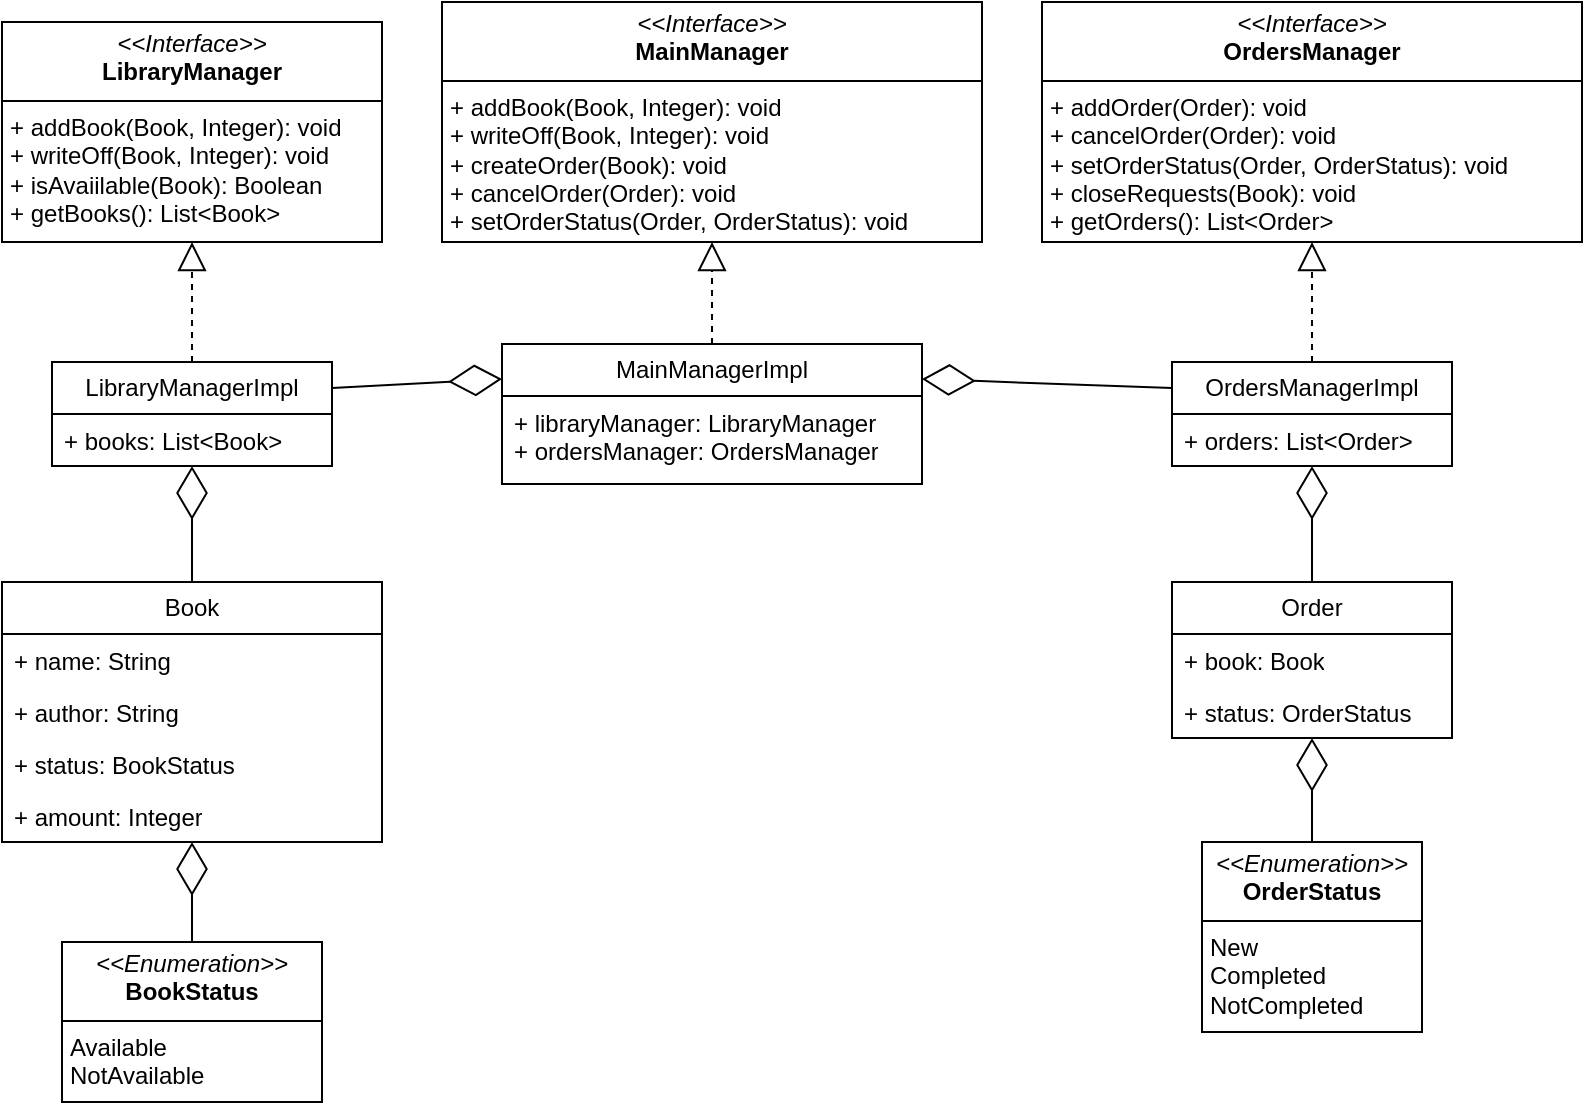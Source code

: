 <mxfile version="24.8.6">
  <diagram name="Страница — 1" id="tJWHBo-NuKDa7qp_uTNU">
    <mxGraphModel dx="1074" dy="715" grid="0" gridSize="10" guides="1" tooltips="1" connect="1" arrows="1" fold="1" page="1" pageScale="1" pageWidth="3300" pageHeight="4681" math="0" shadow="0">
      <root>
        <mxCell id="0" />
        <mxCell id="1" parent="0" />
        <mxCell id="FfOejDAqu6Li9HFzSHTp-1" value="LibraryManagerImpl" style="swimlane;fontStyle=0;childLayout=stackLayout;horizontal=1;startSize=26;fillColor=none;horizontalStack=0;resizeParent=1;resizeParentMax=0;resizeLast=0;collapsible=1;marginBottom=0;whiteSpace=wrap;html=1;" vertex="1" parent="1">
          <mxGeometry x="165" y="450" width="140" height="52" as="geometry" />
        </mxCell>
        <mxCell id="FfOejDAqu6Li9HFzSHTp-3" value="+ books: List&amp;lt;Book&amp;gt;" style="text;strokeColor=none;fillColor=none;align=left;verticalAlign=top;spacingLeft=4;spacingRight=4;overflow=hidden;rotatable=0;points=[[0,0.5],[1,0.5]];portConstraint=eastwest;whiteSpace=wrap;html=1;" vertex="1" parent="FfOejDAqu6Li9HFzSHTp-1">
          <mxGeometry y="26" width="140" height="26" as="geometry" />
        </mxCell>
        <mxCell id="FfOejDAqu6Li9HFzSHTp-6" value="&lt;p style=&quot;margin:0px;margin-top:4px;text-align:center;&quot;&gt;&lt;i&gt;&amp;lt;&amp;lt;Interface&amp;gt;&amp;gt;&lt;/i&gt;&lt;br&gt;&lt;b&gt;LibraryManager&lt;/b&gt;&lt;/p&gt;&lt;hr size=&quot;1&quot; style=&quot;border-style:solid;&quot;&gt;&lt;p style=&quot;margin:0px;margin-left:4px;&quot;&gt;+ addBook(Book, Integer): void&lt;br&gt;+ writeOff(Book, Integer): void&lt;/p&gt;&lt;p style=&quot;margin:0px;margin-left:4px;&quot;&gt;+ isAvaiilable(Book): Boolean&lt;/p&gt;&lt;p style=&quot;margin:0px;margin-left:4px;&quot;&gt;+ getBooks(): List&amp;lt;Book&amp;gt;&lt;/p&gt;" style="verticalAlign=top;align=left;overflow=fill;html=1;whiteSpace=wrap;" vertex="1" parent="1">
          <mxGeometry x="140" y="280" width="190" height="110" as="geometry" />
        </mxCell>
        <mxCell id="FfOejDAqu6Li9HFzSHTp-7" value="" style="endArrow=block;dashed=1;endFill=0;endSize=12;html=1;rounded=0;entryX=0.5;entryY=1;entryDx=0;entryDy=0;exitX=0.5;exitY=0;exitDx=0;exitDy=0;" edge="1" parent="1" source="FfOejDAqu6Li9HFzSHTp-1" target="FfOejDAqu6Li9HFzSHTp-6">
          <mxGeometry width="160" relative="1" as="geometry">
            <mxPoint x="165" y="400" as="sourcePoint" />
            <mxPoint x="325" y="400" as="targetPoint" />
          </mxGeometry>
        </mxCell>
        <mxCell id="FfOejDAqu6Li9HFzSHTp-8" value="&lt;p style=&quot;margin:0px;margin-top:4px;text-align:center;&quot;&gt;&lt;i&gt;&amp;lt;&amp;lt;Interface&amp;gt;&amp;gt;&lt;/i&gt;&lt;br&gt;&lt;b&gt;OrdersManager&lt;/b&gt;&lt;/p&gt;&lt;hr size=&quot;1&quot; style=&quot;border-style:solid;&quot;&gt;&lt;p style=&quot;margin:0px;margin-left:4px;&quot;&gt;+ addOrder(Order): void&lt;br&gt;+ cancelOrder(Order): void&lt;/p&gt;&lt;p style=&quot;margin:0px;margin-left:4px;&quot;&gt;+ setOrderStatus(Order, OrderStatus): void&lt;/p&gt;&lt;p style=&quot;margin:0px;margin-left:4px;&quot;&gt;+ closeRequests(Book): void&lt;/p&gt;&lt;p style=&quot;margin:0px;margin-left:4px;&quot;&gt;+ getOrders(): List&amp;lt;Order&amp;gt;&lt;/p&gt;" style="verticalAlign=top;align=left;overflow=fill;html=1;whiteSpace=wrap;" vertex="1" parent="1">
          <mxGeometry x="660" y="270" width="270" height="120" as="geometry" />
        </mxCell>
        <mxCell id="FfOejDAqu6Li9HFzSHTp-9" value="OrdersManagerImpl" style="swimlane;fontStyle=0;childLayout=stackLayout;horizontal=1;startSize=26;fillColor=none;horizontalStack=0;resizeParent=1;resizeParentMax=0;resizeLast=0;collapsible=1;marginBottom=0;whiteSpace=wrap;html=1;" vertex="1" parent="1">
          <mxGeometry x="725" y="450" width="140" height="52" as="geometry" />
        </mxCell>
        <mxCell id="FfOejDAqu6Li9HFzSHTp-10" value="+ orders: List&amp;lt;Order&amp;gt;" style="text;strokeColor=none;fillColor=none;align=left;verticalAlign=top;spacingLeft=4;spacingRight=4;overflow=hidden;rotatable=0;points=[[0,0.5],[1,0.5]];portConstraint=eastwest;whiteSpace=wrap;html=1;" vertex="1" parent="FfOejDAqu6Li9HFzSHTp-9">
          <mxGeometry y="26" width="140" height="26" as="geometry" />
        </mxCell>
        <mxCell id="FfOejDAqu6Li9HFzSHTp-11" value="" style="endArrow=block;dashed=1;endFill=0;endSize=12;html=1;rounded=0;entryX=0.5;entryY=1;entryDx=0;entryDy=0;exitX=0.5;exitY=0;exitDx=0;exitDy=0;" edge="1" parent="1" source="FfOejDAqu6Li9HFzSHTp-9" target="FfOejDAqu6Li9HFzSHTp-8">
          <mxGeometry width="160" relative="1" as="geometry">
            <mxPoint x="740" y="400" as="sourcePoint" />
            <mxPoint x="810" y="350" as="targetPoint" />
          </mxGeometry>
        </mxCell>
        <mxCell id="FfOejDAqu6Li9HFzSHTp-12" value="&lt;p style=&quot;margin:0px;margin-top:4px;text-align:center;&quot;&gt;&lt;i&gt;&amp;lt;&amp;lt;Interface&amp;gt;&amp;gt;&lt;/i&gt;&lt;br&gt;&lt;b&gt;MainManager&lt;/b&gt;&lt;/p&gt;&lt;hr size=&quot;1&quot; style=&quot;border-style:solid;&quot;&gt;&lt;p style=&quot;margin:0px;margin-left:4px;&quot;&gt;&lt;span style=&quot;background-color: initial;&quot;&gt;+ addBook(Book, Integer): void&lt;/span&gt;&lt;br&gt;&lt;/p&gt;&lt;p style=&quot;margin:0px;margin-left:4px;&quot;&gt;+ writeOff(Book, Integer): void&lt;br&gt;&lt;/p&gt;&lt;p style=&quot;margin:0px;margin-left:4px;&quot;&gt;+ createOrder(Book): void&lt;/p&gt;&lt;p style=&quot;margin:0px;margin-left:4px;&quot;&gt;+ cancelOrder(Order): void&lt;br&gt;&lt;/p&gt;&lt;p style=&quot;margin:0px;margin-left:4px;&quot;&gt;+ setOrderStatus(Order, OrderStatus): void&lt;/p&gt;&lt;p style=&quot;margin:0px;margin-left:4px;&quot;&gt;&lt;br&gt;&lt;/p&gt;" style="verticalAlign=top;align=left;overflow=fill;html=1;whiteSpace=wrap;" vertex="1" parent="1">
          <mxGeometry x="360" y="270" width="270" height="120" as="geometry" />
        </mxCell>
        <mxCell id="FfOejDAqu6Li9HFzSHTp-13" value="MainManagerImpl" style="swimlane;fontStyle=0;childLayout=stackLayout;horizontal=1;startSize=26;fillColor=none;horizontalStack=0;resizeParent=1;resizeParentMax=0;resizeLast=0;collapsible=1;marginBottom=0;whiteSpace=wrap;html=1;" vertex="1" parent="1">
          <mxGeometry x="390" y="441" width="210" height="70" as="geometry" />
        </mxCell>
        <mxCell id="FfOejDAqu6Li9HFzSHTp-14" value="+ libraryManager: LibraryManager&lt;div&gt;+ ordersManager: OrdersManager&lt;/div&gt;" style="text;strokeColor=none;fillColor=none;align=left;verticalAlign=top;spacingLeft=4;spacingRight=4;overflow=hidden;rotatable=0;points=[[0,0.5],[1,0.5]];portConstraint=eastwest;whiteSpace=wrap;html=1;" vertex="1" parent="FfOejDAqu6Li9HFzSHTp-13">
          <mxGeometry y="26" width="210" height="44" as="geometry" />
        </mxCell>
        <mxCell id="FfOejDAqu6Li9HFzSHTp-15" value="" style="endArrow=block;dashed=1;endFill=0;endSize=12;html=1;rounded=0;exitX=0.5;exitY=0;exitDx=0;exitDy=0;" edge="1" parent="1" source="FfOejDAqu6Li9HFzSHTp-13" target="FfOejDAqu6Li9HFzSHTp-12">
          <mxGeometry width="160" relative="1" as="geometry">
            <mxPoint x="425" y="420" as="sourcePoint" />
            <mxPoint x="495" y="370" as="targetPoint" />
          </mxGeometry>
        </mxCell>
        <mxCell id="FfOejDAqu6Li9HFzSHTp-21" value="Book" style="swimlane;fontStyle=0;childLayout=stackLayout;horizontal=1;startSize=26;fillColor=none;horizontalStack=0;resizeParent=1;resizeParentMax=0;resizeLast=0;collapsible=1;marginBottom=0;whiteSpace=wrap;html=1;" vertex="1" parent="1">
          <mxGeometry x="140" y="560" width="190" height="130" as="geometry" />
        </mxCell>
        <mxCell id="FfOejDAqu6Li9HFzSHTp-22" value="+ name: String" style="text;strokeColor=none;fillColor=none;align=left;verticalAlign=top;spacingLeft=4;spacingRight=4;overflow=hidden;rotatable=0;points=[[0,0.5],[1,0.5]];portConstraint=eastwest;whiteSpace=wrap;html=1;" vertex="1" parent="FfOejDAqu6Li9HFzSHTp-21">
          <mxGeometry y="26" width="190" height="26" as="geometry" />
        </mxCell>
        <mxCell id="FfOejDAqu6Li9HFzSHTp-23" value="+ author: String" style="text;strokeColor=none;fillColor=none;align=left;verticalAlign=top;spacingLeft=4;spacingRight=4;overflow=hidden;rotatable=0;points=[[0,0.5],[1,0.5]];portConstraint=eastwest;whiteSpace=wrap;html=1;" vertex="1" parent="FfOejDAqu6Li9HFzSHTp-21">
          <mxGeometry y="52" width="190" height="26" as="geometry" />
        </mxCell>
        <mxCell id="FfOejDAqu6Li9HFzSHTp-24" value="+ status: BookStatus" style="text;strokeColor=none;fillColor=none;align=left;verticalAlign=top;spacingLeft=4;spacingRight=4;overflow=hidden;rotatable=0;points=[[0,0.5],[1,0.5]];portConstraint=eastwest;whiteSpace=wrap;html=1;" vertex="1" parent="FfOejDAqu6Li9HFzSHTp-21">
          <mxGeometry y="78" width="190" height="26" as="geometry" />
        </mxCell>
        <mxCell id="FfOejDAqu6Li9HFzSHTp-25" value="+ amount: Integer" style="text;strokeColor=none;fillColor=none;align=left;verticalAlign=top;spacingLeft=4;spacingRight=4;overflow=hidden;rotatable=0;points=[[0,0.5],[1,0.5]];portConstraint=eastwest;whiteSpace=wrap;html=1;" vertex="1" parent="FfOejDAqu6Li9HFzSHTp-21">
          <mxGeometry y="104" width="190" height="26" as="geometry" />
        </mxCell>
        <mxCell id="FfOejDAqu6Li9HFzSHTp-26" value="Order" style="swimlane;fontStyle=0;childLayout=stackLayout;horizontal=1;startSize=26;fillColor=none;horizontalStack=0;resizeParent=1;resizeParentMax=0;resizeLast=0;collapsible=1;marginBottom=0;whiteSpace=wrap;html=1;" vertex="1" parent="1">
          <mxGeometry x="725" y="560" width="140" height="78" as="geometry" />
        </mxCell>
        <mxCell id="FfOejDAqu6Li9HFzSHTp-27" value="+ book: Book" style="text;strokeColor=none;fillColor=none;align=left;verticalAlign=top;spacingLeft=4;spacingRight=4;overflow=hidden;rotatable=0;points=[[0,0.5],[1,0.5]];portConstraint=eastwest;whiteSpace=wrap;html=1;" vertex="1" parent="FfOejDAqu6Li9HFzSHTp-26">
          <mxGeometry y="26" width="140" height="26" as="geometry" />
        </mxCell>
        <mxCell id="FfOejDAqu6Li9HFzSHTp-28" value="+ status: OrderStatus" style="text;strokeColor=none;fillColor=none;align=left;verticalAlign=top;spacingLeft=4;spacingRight=4;overflow=hidden;rotatable=0;points=[[0,0.5],[1,0.5]];portConstraint=eastwest;whiteSpace=wrap;html=1;" vertex="1" parent="FfOejDAqu6Li9HFzSHTp-26">
          <mxGeometry y="52" width="140" height="26" as="geometry" />
        </mxCell>
        <mxCell id="FfOejDAqu6Li9HFzSHTp-38" value="&lt;p style=&quot;margin:0px;margin-top:4px;text-align:center;&quot;&gt;&lt;i&gt;&amp;lt;&amp;lt;Enumeration&amp;gt;&amp;gt;&lt;/i&gt;&lt;br&gt;&lt;b&gt;BookStatus&lt;/b&gt;&lt;/p&gt;&lt;hr size=&quot;1&quot; style=&quot;border-style:solid;&quot;&gt;&lt;p style=&quot;margin:0px;margin-left:4px;&quot;&gt;Available&lt;/p&gt;&lt;p style=&quot;margin:0px;margin-left:4px;&quot;&gt;NotAvailable&lt;/p&gt;" style="verticalAlign=top;align=left;overflow=fill;html=1;whiteSpace=wrap;" vertex="1" parent="1">
          <mxGeometry x="170" y="740" width="130" height="80" as="geometry" />
        </mxCell>
        <mxCell id="FfOejDAqu6Li9HFzSHTp-39" value="&lt;p style=&quot;margin:0px;margin-top:4px;text-align:center;&quot;&gt;&lt;i&gt;&amp;lt;&amp;lt;Enumeration&amp;gt;&amp;gt;&lt;/i&gt;&lt;br&gt;&lt;b&gt;OrderStatus&lt;/b&gt;&lt;/p&gt;&lt;hr size=&quot;1&quot; style=&quot;border-style:solid;&quot;&gt;&lt;p style=&quot;margin:0px;margin-left:4px;&quot;&gt;New&lt;/p&gt;&lt;p style=&quot;margin:0px;margin-left:4px;&quot;&gt;Completed&lt;/p&gt;&lt;p style=&quot;margin:0px;margin-left:4px;&quot;&gt;NotCompleted&lt;/p&gt;" style="verticalAlign=top;align=left;overflow=fill;html=1;whiteSpace=wrap;" vertex="1" parent="1">
          <mxGeometry x="740" y="690" width="110" height="95" as="geometry" />
        </mxCell>
        <mxCell id="FfOejDAqu6Li9HFzSHTp-40" value="" style="endArrow=diamondThin;endFill=0;endSize=24;html=1;rounded=0;exitX=0.5;exitY=0;exitDx=0;exitDy=0;" edge="1" parent="1" source="FfOejDAqu6Li9HFzSHTp-21" target="FfOejDAqu6Li9HFzSHTp-3">
          <mxGeometry width="160" relative="1" as="geometry">
            <mxPoint x="420" y="580" as="sourcePoint" />
            <mxPoint x="580" y="580" as="targetPoint" />
          </mxGeometry>
        </mxCell>
        <mxCell id="FfOejDAqu6Li9HFzSHTp-41" value="" style="endArrow=diamondThin;endFill=0;endSize=24;html=1;rounded=0;exitX=0.5;exitY=0;exitDx=0;exitDy=0;" edge="1" parent="1" source="FfOejDAqu6Li9HFzSHTp-26" target="FfOejDAqu6Li9HFzSHTp-10">
          <mxGeometry width="160" relative="1" as="geometry">
            <mxPoint x="245" y="570" as="sourcePoint" />
            <mxPoint x="670" y="530" as="targetPoint" />
          </mxGeometry>
        </mxCell>
        <mxCell id="FfOejDAqu6Li9HFzSHTp-42" value="" style="endArrow=diamondThin;endFill=0;endSize=24;html=1;rounded=0;exitX=0.5;exitY=0;exitDx=0;exitDy=0;" edge="1" parent="1" source="FfOejDAqu6Li9HFzSHTp-38" target="FfOejDAqu6Li9HFzSHTp-25">
          <mxGeometry width="160" relative="1" as="geometry">
            <mxPoint x="440" y="748" as="sourcePoint" />
            <mxPoint x="240" y="710" as="targetPoint" />
          </mxGeometry>
        </mxCell>
        <mxCell id="FfOejDAqu6Li9HFzSHTp-43" value="" style="endArrow=diamondThin;endFill=0;endSize=24;html=1;rounded=0;exitX=0.5;exitY=0;exitDx=0;exitDy=0;" edge="1" parent="1" source="FfOejDAqu6Li9HFzSHTp-39" target="FfOejDAqu6Li9HFzSHTp-28">
          <mxGeometry width="160" relative="1" as="geometry">
            <mxPoint x="660" y="720" as="sourcePoint" />
            <mxPoint x="660" y="650" as="targetPoint" />
          </mxGeometry>
        </mxCell>
        <mxCell id="FfOejDAqu6Li9HFzSHTp-44" value="" style="endArrow=diamondThin;endFill=0;endSize=24;html=1;rounded=0;exitX=1;exitY=0.25;exitDx=0;exitDy=0;entryX=0;entryY=0.25;entryDx=0;entryDy=0;" edge="1" parent="1" source="FfOejDAqu6Li9HFzSHTp-1" target="FfOejDAqu6Li9HFzSHTp-13">
          <mxGeometry width="160" relative="1" as="geometry">
            <mxPoint x="440" y="588" as="sourcePoint" />
            <mxPoint x="440" y="530" as="targetPoint" />
          </mxGeometry>
        </mxCell>
        <mxCell id="FfOejDAqu6Li9HFzSHTp-45" value="" style="endArrow=diamondThin;endFill=0;endSize=24;html=1;rounded=0;exitX=0;exitY=0.25;exitDx=0;exitDy=0;entryX=1;entryY=0.25;entryDx=0;entryDy=0;" edge="1" parent="1" source="FfOejDAqu6Li9HFzSHTp-9" target="FfOejDAqu6Li9HFzSHTp-13">
          <mxGeometry width="160" relative="1" as="geometry">
            <mxPoint x="600" y="534" as="sourcePoint" />
            <mxPoint x="685" y="530" as="targetPoint" />
          </mxGeometry>
        </mxCell>
      </root>
    </mxGraphModel>
  </diagram>
</mxfile>
